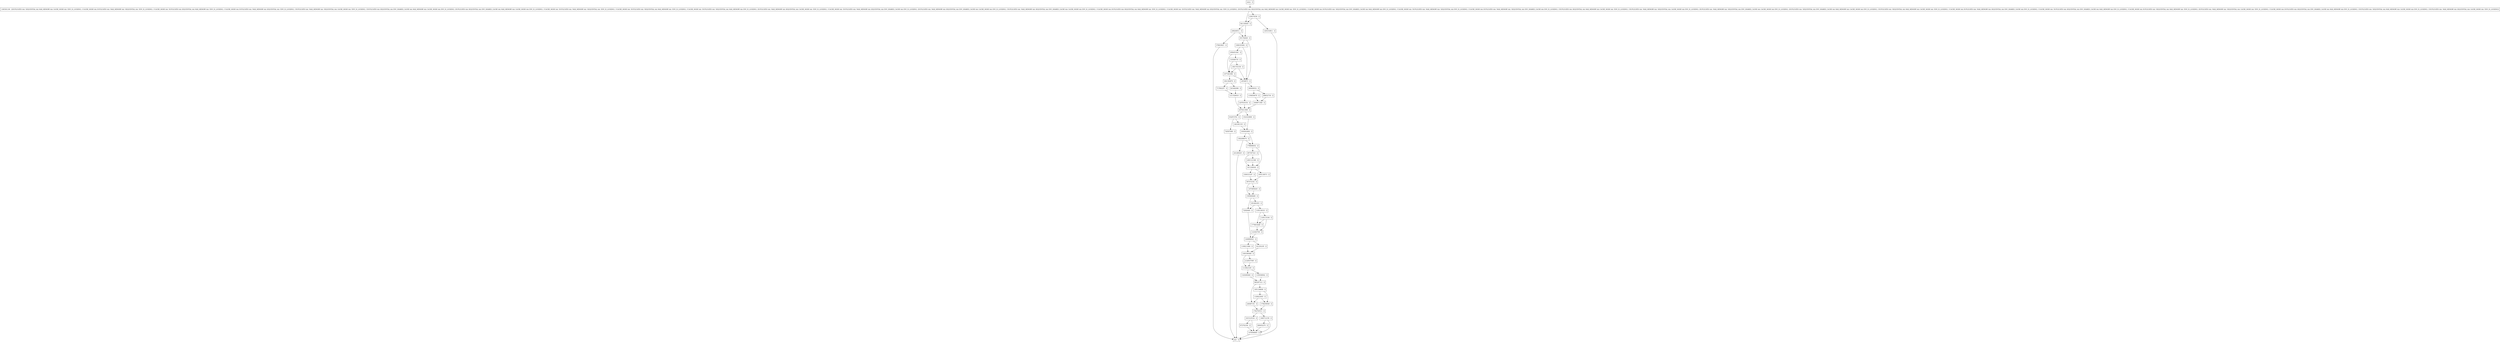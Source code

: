 digraph updateRecordInternal {
node [shape=record];
484000032 [label="484000032 - []"];
857307323 [label="857307323 - []"];
1199211906 [label="1199211906 - []"];
1509333187 [label="1509333187 - []"];
808452270 [label="808452270 - []"];
1782793513 [label="1782793513 - []"];
72926484 [label="72926484 - []"];
1108423005 [label="1108423005 - []"];
672702194 [label="672702194 - []"];
1119923185 [label="1119923185 - []"];
208246511 [label="208246511 - []"];
1595808469 [label="1595808469 - []"];
2126537585 [label="2126537585 - []"];
1815125334 [label="1815125334 - []"];
1365391109 [label="1365391109 - [(DUPLICATES && !SEQUENTIAL && MAX_MEMORY && CACHE_MODE && !ENV_IS_LOCKING), (!CACHE_MODE && DUPLICATES && !MAX_MEMORY && !SEQUENTIAL && !ENV_IS_LOCKING), (!CACHE_MODE && !DUPLICATES && SEQUENTIAL && MAX_MEMORY && !ENV_IS_LOCKING), (!CACHE_MODE && DUPLICATES && !MAX_MEMORY && SEQUENTIAL && !ENV_IS_LOCKING), (!DUPLICATES && !MAX_MEMORY && !SEQUENTIAL && CACHE_MODE && !ENV_IS_LOCKING), (!DUPLICATES && SEQUENTIAL && ENV_SHARED_CACHE && MAX_MEMORY && CACHE_MODE && ENV_IS_LOCKING), (DUPLICATES && SEQUENTIAL && ENV_SHARED_CACHE && MAX_MEMORY && CACHE_MODE && ENV_IS_LOCKING), (!CACHE_MODE && !DUPLICATES && !MAX_MEMORY && !SEQUENTIAL && !ENV_IS_LOCKING), (!CACHE_MODE && !DUPLICATES && !SEQUENTIAL && MAX_MEMORY && !ENV_IS_LOCKING), (!CACHE_MODE && !DUPLICATES && !SEQUENTIAL && MAX_MEMORY && ENV_IS_LOCKING), (DUPLICATES && !MAX_MEMORY && SEQUENTIAL && CACHE_MODE && !ENV_IS_LOCKING), (!CACHE_MODE && !DUPLICATES && !MAX_MEMORY && SEQUENTIAL && ENV_SHARED_CACHE && ENV_IS_LOCKING), (DUPLICATES && !MAX_MEMORY && SEQUENTIAL && ENV_SHARED_CACHE && CACHE_MODE && ENV_IS_LOCKING), (!DUPLICATES && !MAX_MEMORY && SEQUENTIAL && ENV_SHARED_CACHE && CACHE_MODE && ENV_IS_LOCKING), (!CACHE_MODE && DUPLICATES && SEQUENTIAL && MAX_MEMORY && !ENV_IS_LOCKING), (!CACHE_MODE && !DUPLICATES && !MAX_MEMORY && SEQUENTIAL && !ENV_IS_LOCKING), (DUPLICATES && SEQUENTIAL && MAX_MEMORY && CACHE_MODE && !ENV_IS_LOCKING), (!CACHE_MODE && DUPLICATES && !SEQUENTIAL && ENV_SHARED_CACHE && MAX_MEMORY && ENV_IS_LOCKING), (!CACHE_MODE && !DUPLICATES && !MAX_MEMORY && !SEQUENTIAL && ENV_IS_LOCKING), (!CACHE_MODE && DUPLICATES && !MAX_MEMORY && !SEQUENTIAL && ENV_SHARED_CACHE && ENV_IS_LOCKING), (!DUPLICATES && SEQUENTIAL && MAX_MEMORY && CACHE_MODE && !ENV_IS_LOCKING), (!DUPLICATES && !MAX_MEMORY && !SEQUENTIAL && CACHE_MODE && ENV_IS_LOCKING), (DUPLICATES && !MAX_MEMORY && !SEQUENTIAL && ENV_SHARED_CACHE && CACHE_MODE && ENV_IS_LOCKING), (DUPLICATES && !SEQUENTIAL && ENV_SHARED_CACHE && MAX_MEMORY && CACHE_MODE && ENV_IS_LOCKING), (!DUPLICATES && !SEQUENTIAL && MAX_MEMORY && CACHE_MODE && !ENV_IS_LOCKING), (!CACHE_MODE && DUPLICATES && !MAX_MEMORY && SEQUENTIAL && ENV_SHARED_CACHE && ENV_IS_LOCKING), (!CACHE_MODE && !DUPLICATES && SEQUENTIAL && ENV_SHARED_CACHE && MAX_MEMORY && ENV_IS_LOCKING), (!CACHE_MODE && DUPLICATES && !SEQUENTIAL && MAX_MEMORY && !ENV_IS_LOCKING), (DUPLICATES && !MAX_MEMORY && !SEQUENTIAL && CACHE_MODE && !ENV_IS_LOCKING), (!CACHE_MODE && DUPLICATES && SEQUENTIAL && ENV_SHARED_CACHE && MAX_MEMORY && ENV_IS_LOCKING), (!DUPLICATES && !SEQUENTIAL && MAX_MEMORY && CACHE_MODE && ENV_IS_LOCKING), (!DUPLICATES && !MAX_MEMORY && SEQUENTIAL && CACHE_MODE && !ENV_IS_LOCKING)]"];
1045043600 [label="1045043600 - []"];
1461081335 [label="1461081335 - []"];
entry [label="entry - []"];
exit [label="exit - []"];
1758259048 [label="1758259048 - []"];
1194839479 [label="1194839479 - []"];
1611246444 [label="1611246444 - []"];
717802257 [label="717802257 - []"];
2070411908 [label="2070411908 - []"];
246487191 [label="246487191 - []"];
901195850 [label="901195850 - []"];
1841364879 [label="1841364879 - []"];
1849671560 [label="1849671560 - []"];
823482086 [label="823482086 - []"];
567472102 [label="567472102 - []"];
1798698452 [label="1798698452 - []"];
1093390466 [label="1093390466 - []"];
932872793 [label="932872793 - []"];
1674856445 [label="1674856445 - []"];
1291016811 [label="1291016811 - []"];
1165136333 [label="1165136333 - []"];
1077291996 [label="1077291996 - []"];
1165115194 [label="1165115194 - []"];
321254195 [label="321254195 - []"];
740507690 [label="740507690 - []"];
1080193492 [label="1080193492 - []"];
16538073 [label="16538073 - []"];
1562496074 [label="1562496074 - []"];
241280425 [label="241280425 - []"];
451792640 [label="451792640 - []"];
865287312 [label="865287312 - []"];
1956451081 [label="1956451081 - []"];
1779819268 [label="1779819268 - []"];
1541818999 [label="1541818999 - []"];
1207819154 [label="1207819154 - []"];
851681653 [label="851681653 - []"];
1476590805 [label="1476590805 - []"];
378818927 [label="378818927 - []"];
1901703158 [label="1901703158 - []"];
121643749 [label="121643749 - []"];
1211526918 [label="1211526918 - []"];
1665712159 [label="1665712159 - []"];
2001121369 [label="2001121369 - []"];
239274536 [label="239274536 - []"];
1320490460 [label="1320490460 - []"];
319360735 [label="319360735 - []"];
1359306942 [label="1359306942 - []"];
296832736 [label="296832736 - []"];
1449994041 [label="1449994041 - []"];
1955139573 [label="1955139573 - []"];
1951106608 [label="1951106608 - []"];
entry;
exit;
484000032 -> 296832736;
484000032 -> 1194839479;
857307323 -> 1611246444;
857307323 -> 2001121369;
1199211906 -> 1093390466;
1509333187 -> 567472102;
808452270 -> 1476590805;
1782793513 -> 1815125334;
1782793513 -> 1665712159;
72926484 -> 1449994041;
1108423005 -> 1758259048;
1108423005 -> 246487191;
672702194 -> 1476590805;
1119923185 -> 1359306942;
1119923185 -> 1320490460;
208246511 -> 378818927;
208246511 -> 451792640;
1595808469 -> 851681653;
1595808469 -> 72926484;
2126537585 -> 1119923185;
1815125334 -> 1476590805;
1815125334 -> 672702194;
1365391109 -> 901195850;
1365391109 -> 239274536;
1045043600 -> 1798698452;
1045043600 -> 1562496074;
1461081335 -> 1045043600;
entry -> 1365391109;
1758259048 -> 1782793513;
1194839479 -> 1849671560;
1611246444 -> 1955139573;
1611246444 -> 1509333187;
717802257 -> 1211526918;
2070411908 -> 932872793;
2070411908 -> 1541818999;
246487191 -> 1782793513;
901195850 -> 208246511;
901195850 -> 451792640;
1841364879 -> 823482086;
1841364879 -> 717802257;
1849671560 -> 2070411908;
823482086 -> 1211526918;
567472102 -> 1595808469;
567472102 -> 1674856445;
1798698452 -> 1611246444;
1798698452 -> 857307323;
1093390466 -> 2126537585;
1093390466 -> 1119923185;
932872793 -> 1461081335;
932872793 -> 740507690;
1674856445 -> 1595808469;
1291016811 -> exit;
1165136333 -> 1165115194;
1165136333 -> 1779819268;
1077291996 -> 1841364879;
1077291996 -> 16538073;
1165115194 -> 121643749;
1165115194 -> 1779819268;
321254195 -> 1093390466;
740507690 -> exit;
1080193492 -> 16538073;
1080193492 -> 1956451081;
16538073 -> 484000032;
16538073 -> 1207819154;
1562496074 -> 1798698452;
1562496074 -> 241280425;
241280425 -> exit;
451792640 -> 1080193492;
451792640 -> 16538073;
865287312 -> 246487191;
865287312 -> 1951106608;
1956451081 -> 319360735;
1956451081 -> 1077291996;
1779819268 -> 121643749;
1541818999 -> 1045043600;
1207819154 -> 2070411908;
851681653 -> 72926484;
851681653 -> 1165136333;
1476590805 -> exit;
378818927 -> exit;
1901703158 -> 16538073;
1901703158 -> 1077291996;
121643749 -> 1449994041;
1211526918 -> 2070411908;
1665712159 -> 1476590805;
1665712159 -> 808452270;
2001121369 -> 1611246444;
239274536 -> 901195850;
239274536 -> 1291016811;
1320490460 -> 865287312;
319360735 -> 1901703158;
319360735 -> 1077291996;
1359306942 -> 865287312;
296832736 -> 1849671560;
1449994041 -> 1199211906;
1449994041 -> 321254195;
1955139573 -> 567472102;
1951106608 -> 1758259048;
1951106608 -> 1108423005;
}
